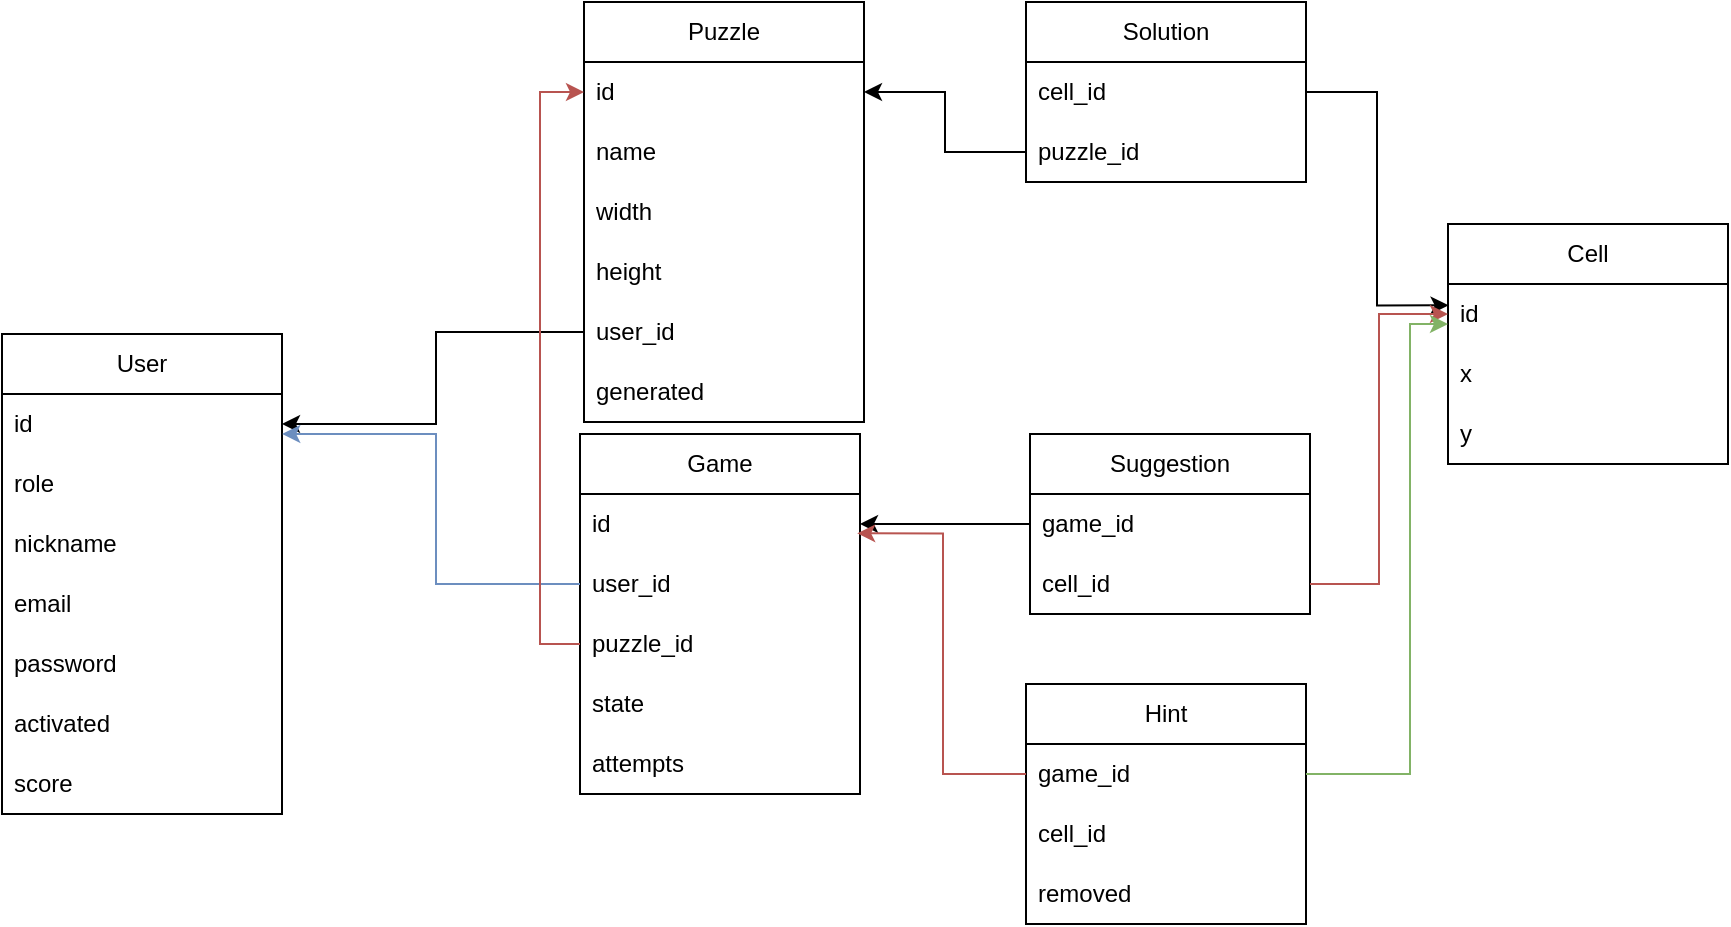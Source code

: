 <mxfile version="21.6.5" type="device">
  <diagram name="Сторінка-1" id="UnKw-SYpzg2Ep_hpgFcC">
    <mxGraphModel dx="1834" dy="884" grid="0" gridSize="10" guides="1" tooltips="1" connect="1" arrows="1" fold="1" page="0" pageScale="1" pageWidth="827" pageHeight="1169" math="0" shadow="0">
      <root>
        <mxCell id="0" />
        <mxCell id="1" parent="0" />
        <mxCell id="ckxCisbUkc0xYAPVUMdQ-1" value="User" style="swimlane;fontStyle=0;childLayout=stackLayout;horizontal=1;startSize=30;horizontalStack=0;resizeParent=1;resizeParentMax=0;resizeLast=0;collapsible=1;marginBottom=0;whiteSpace=wrap;html=1;" parent="1" vertex="1">
          <mxGeometry x="-134" y="416" width="140" height="240" as="geometry" />
        </mxCell>
        <mxCell id="ckxCisbUkc0xYAPVUMdQ-2" value="id" style="text;strokeColor=none;fillColor=none;align=left;verticalAlign=middle;spacingLeft=4;spacingRight=4;overflow=hidden;points=[[0,0.5],[1,0.5]];portConstraint=eastwest;rotatable=0;whiteSpace=wrap;html=1;" parent="ckxCisbUkc0xYAPVUMdQ-1" vertex="1">
          <mxGeometry y="30" width="140" height="30" as="geometry" />
        </mxCell>
        <mxCell id="ckxCisbUkc0xYAPVUMdQ-3" value="role" style="text;strokeColor=none;fillColor=none;align=left;verticalAlign=middle;spacingLeft=4;spacingRight=4;overflow=hidden;points=[[0,0.5],[1,0.5]];portConstraint=eastwest;rotatable=0;whiteSpace=wrap;html=1;" parent="ckxCisbUkc0xYAPVUMdQ-1" vertex="1">
          <mxGeometry y="60" width="140" height="30" as="geometry" />
        </mxCell>
        <mxCell id="ckxCisbUkc0xYAPVUMdQ-4" value="nickname" style="text;strokeColor=none;fillColor=none;align=left;verticalAlign=middle;spacingLeft=4;spacingRight=4;overflow=hidden;points=[[0,0.5],[1,0.5]];portConstraint=eastwest;rotatable=0;whiteSpace=wrap;html=1;" parent="ckxCisbUkc0xYAPVUMdQ-1" vertex="1">
          <mxGeometry y="90" width="140" height="30" as="geometry" />
        </mxCell>
        <mxCell id="ckxCisbUkc0xYAPVUMdQ-5" value="email" style="text;strokeColor=none;fillColor=none;align=left;verticalAlign=middle;spacingLeft=4;spacingRight=4;overflow=hidden;points=[[0,0.5],[1,0.5]];portConstraint=eastwest;rotatable=0;whiteSpace=wrap;html=1;" parent="ckxCisbUkc0xYAPVUMdQ-1" vertex="1">
          <mxGeometry y="120" width="140" height="30" as="geometry" />
        </mxCell>
        <mxCell id="ckxCisbUkc0xYAPVUMdQ-6" value="password" style="text;strokeColor=none;fillColor=none;align=left;verticalAlign=middle;spacingLeft=4;spacingRight=4;overflow=hidden;points=[[0,0.5],[1,0.5]];portConstraint=eastwest;rotatable=0;whiteSpace=wrap;html=1;" parent="ckxCisbUkc0xYAPVUMdQ-1" vertex="1">
          <mxGeometry y="150" width="140" height="30" as="geometry" />
        </mxCell>
        <mxCell id="ckxCisbUkc0xYAPVUMdQ-53" value="activated" style="text;strokeColor=none;fillColor=none;align=left;verticalAlign=middle;spacingLeft=4;spacingRight=4;overflow=hidden;points=[[0,0.5],[1,0.5]];portConstraint=eastwest;rotatable=0;whiteSpace=wrap;html=1;" parent="ckxCisbUkc0xYAPVUMdQ-1" vertex="1">
          <mxGeometry y="180" width="140" height="30" as="geometry" />
        </mxCell>
        <mxCell id="sy4MIVmnKU1zcI1sbL8u-4" value="score" style="text;strokeColor=none;fillColor=none;align=left;verticalAlign=middle;spacingLeft=4;spacingRight=4;overflow=hidden;points=[[0,0.5],[1,0.5]];portConstraint=eastwest;rotatable=0;whiteSpace=wrap;html=1;" parent="ckxCisbUkc0xYAPVUMdQ-1" vertex="1">
          <mxGeometry y="210" width="140" height="30" as="geometry" />
        </mxCell>
        <mxCell id="ckxCisbUkc0xYAPVUMdQ-12" value="Puzzle" style="swimlane;fontStyle=0;childLayout=stackLayout;horizontal=1;startSize=30;horizontalStack=0;resizeParent=1;resizeParentMax=0;resizeLast=0;collapsible=1;marginBottom=0;whiteSpace=wrap;html=1;" parent="1" vertex="1">
          <mxGeometry x="157" y="250" width="140" height="210" as="geometry" />
        </mxCell>
        <mxCell id="ckxCisbUkc0xYAPVUMdQ-13" value="id" style="text;strokeColor=none;fillColor=none;align=left;verticalAlign=middle;spacingLeft=4;spacingRight=4;overflow=hidden;points=[[0,0.5],[1,0.5]];portConstraint=eastwest;rotatable=0;whiteSpace=wrap;html=1;" parent="ckxCisbUkc0xYAPVUMdQ-12" vertex="1">
          <mxGeometry y="30" width="140" height="30" as="geometry" />
        </mxCell>
        <mxCell id="ckxCisbUkc0xYAPVUMdQ-14" value="name" style="text;strokeColor=none;fillColor=none;align=left;verticalAlign=middle;spacingLeft=4;spacingRight=4;overflow=hidden;points=[[0,0.5],[1,0.5]];portConstraint=eastwest;rotatable=0;whiteSpace=wrap;html=1;" parent="ckxCisbUkc0xYAPVUMdQ-12" vertex="1">
          <mxGeometry y="60" width="140" height="30" as="geometry" />
        </mxCell>
        <mxCell id="ckxCisbUkc0xYAPVUMdQ-15" value="width" style="text;strokeColor=none;fillColor=none;align=left;verticalAlign=middle;spacingLeft=4;spacingRight=4;overflow=hidden;points=[[0,0.5],[1,0.5]];portConstraint=eastwest;rotatable=0;whiteSpace=wrap;html=1;" parent="ckxCisbUkc0xYAPVUMdQ-12" vertex="1">
          <mxGeometry y="90" width="140" height="30" as="geometry" />
        </mxCell>
        <mxCell id="ckxCisbUkc0xYAPVUMdQ-16" value="height" style="text;strokeColor=none;fillColor=none;align=left;verticalAlign=middle;spacingLeft=4;spacingRight=4;overflow=hidden;points=[[0,0.5],[1,0.5]];portConstraint=eastwest;rotatable=0;whiteSpace=wrap;html=1;" parent="ckxCisbUkc0xYAPVUMdQ-12" vertex="1">
          <mxGeometry y="120" width="140" height="30" as="geometry" />
        </mxCell>
        <mxCell id="ckxCisbUkc0xYAPVUMdQ-17" value="user_id" style="text;strokeColor=none;fillColor=none;align=left;verticalAlign=middle;spacingLeft=4;spacingRight=4;overflow=hidden;points=[[0,0.5],[1,0.5]];portConstraint=eastwest;rotatable=0;whiteSpace=wrap;html=1;" parent="ckxCisbUkc0xYAPVUMdQ-12" vertex="1">
          <mxGeometry y="150" width="140" height="30" as="geometry" />
        </mxCell>
        <mxCell id="8Fg0UiS6qTTGBU0gXqWG-1" value="generated" style="text;strokeColor=none;fillColor=none;align=left;verticalAlign=middle;spacingLeft=4;spacingRight=4;overflow=hidden;points=[[0,0.5],[1,0.5]];portConstraint=eastwest;rotatable=0;whiteSpace=wrap;html=1;" vertex="1" parent="ckxCisbUkc0xYAPVUMdQ-12">
          <mxGeometry y="180" width="140" height="30" as="geometry" />
        </mxCell>
        <mxCell id="ckxCisbUkc0xYAPVUMdQ-18" style="edgeStyle=orthogonalEdgeStyle;rounded=0;orthogonalLoop=1;jettySize=auto;html=1;exitX=0;exitY=0.5;exitDx=0;exitDy=0;entryX=1;entryY=0.5;entryDx=0;entryDy=0;startArrow=none;startFill=0;" parent="1" source="ckxCisbUkc0xYAPVUMdQ-17" target="ckxCisbUkc0xYAPVUMdQ-2" edge="1">
          <mxGeometry relative="1" as="geometry">
            <Array as="points">
              <mxPoint x="83" y="415" />
              <mxPoint x="83" y="461" />
            </Array>
          </mxGeometry>
        </mxCell>
        <mxCell id="ckxCisbUkc0xYAPVUMdQ-19" value="Solution" style="swimlane;fontStyle=0;childLayout=stackLayout;horizontal=1;startSize=30;horizontalStack=0;resizeParent=1;resizeParentMax=0;resizeLast=0;collapsible=1;marginBottom=0;whiteSpace=wrap;html=1;" parent="1" vertex="1">
          <mxGeometry x="378" y="250" width="140" height="90" as="geometry" />
        </mxCell>
        <mxCell id="ckxCisbUkc0xYAPVUMdQ-20" value="cell_id" style="text;strokeColor=none;fillColor=none;align=left;verticalAlign=middle;spacingLeft=4;spacingRight=4;overflow=hidden;points=[[0,0.5],[1,0.5]];portConstraint=eastwest;rotatable=0;whiteSpace=wrap;html=1;" parent="ckxCisbUkc0xYAPVUMdQ-19" vertex="1">
          <mxGeometry y="30" width="140" height="30" as="geometry" />
        </mxCell>
        <mxCell id="ckxCisbUkc0xYAPVUMdQ-21" value="puzzle_id" style="text;strokeColor=none;fillColor=none;align=left;verticalAlign=middle;spacingLeft=4;spacingRight=4;overflow=hidden;points=[[0,0.5],[1,0.5]];portConstraint=eastwest;rotatable=0;whiteSpace=wrap;html=1;" parent="ckxCisbUkc0xYAPVUMdQ-19" vertex="1">
          <mxGeometry y="60" width="140" height="30" as="geometry" />
        </mxCell>
        <mxCell id="ckxCisbUkc0xYAPVUMdQ-23" value="Game" style="swimlane;fontStyle=0;childLayout=stackLayout;horizontal=1;startSize=30;horizontalStack=0;resizeParent=1;resizeParentMax=0;resizeLast=0;collapsible=1;marginBottom=0;whiteSpace=wrap;html=1;" parent="1" vertex="1">
          <mxGeometry x="155" y="466" width="140" height="180" as="geometry" />
        </mxCell>
        <mxCell id="ckxCisbUkc0xYAPVUMdQ-36" value="id" style="text;strokeColor=none;fillColor=none;align=left;verticalAlign=middle;spacingLeft=4;spacingRight=4;overflow=hidden;points=[[0,0.5],[1,0.5]];portConstraint=eastwest;rotatable=0;whiteSpace=wrap;html=1;" parent="ckxCisbUkc0xYAPVUMdQ-23" vertex="1">
          <mxGeometry y="30" width="140" height="30" as="geometry" />
        </mxCell>
        <mxCell id="ckxCisbUkc0xYAPVUMdQ-24" value="user_id" style="text;strokeColor=none;fillColor=none;align=left;verticalAlign=middle;spacingLeft=4;spacingRight=4;overflow=hidden;points=[[0,0.5],[1,0.5]];portConstraint=eastwest;rotatable=0;whiteSpace=wrap;html=1;" parent="ckxCisbUkc0xYAPVUMdQ-23" vertex="1">
          <mxGeometry y="60" width="140" height="30" as="geometry" />
        </mxCell>
        <mxCell id="ckxCisbUkc0xYAPVUMdQ-25" value="puzzle_id" style="text;strokeColor=none;fillColor=none;align=left;verticalAlign=middle;spacingLeft=4;spacingRight=4;overflow=hidden;points=[[0,0.5],[1,0.5]];portConstraint=eastwest;rotatable=0;whiteSpace=wrap;html=1;" parent="ckxCisbUkc0xYAPVUMdQ-23" vertex="1">
          <mxGeometry y="90" width="140" height="30" as="geometry" />
        </mxCell>
        <mxCell id="ckxCisbUkc0xYAPVUMdQ-37" value="state" style="text;strokeColor=none;fillColor=none;align=left;verticalAlign=middle;spacingLeft=4;spacingRight=4;overflow=hidden;points=[[0,0.5],[1,0.5]];portConstraint=eastwest;rotatable=0;whiteSpace=wrap;html=1;" parent="ckxCisbUkc0xYAPVUMdQ-23" vertex="1">
          <mxGeometry y="120" width="140" height="30" as="geometry" />
        </mxCell>
        <mxCell id="ckxCisbUkc0xYAPVUMdQ-26" value="attempts" style="text;strokeColor=none;fillColor=none;align=left;verticalAlign=middle;spacingLeft=4;spacingRight=4;overflow=hidden;points=[[0,0.5],[1,0.5]];portConstraint=eastwest;rotatable=0;whiteSpace=wrap;html=1;" parent="ckxCisbUkc0xYAPVUMdQ-23" vertex="1">
          <mxGeometry y="150" width="140" height="30" as="geometry" />
        </mxCell>
        <mxCell id="ckxCisbUkc0xYAPVUMdQ-31" value="Suggestion" style="swimlane;fontStyle=0;childLayout=stackLayout;horizontal=1;startSize=30;horizontalStack=0;resizeParent=1;resizeParentMax=0;resizeLast=0;collapsible=1;marginBottom=0;whiteSpace=wrap;html=1;" parent="1" vertex="1">
          <mxGeometry x="380" y="466" width="140" height="90" as="geometry" />
        </mxCell>
        <mxCell id="ckxCisbUkc0xYAPVUMdQ-32" value="game_id" style="text;strokeColor=none;fillColor=none;align=left;verticalAlign=middle;spacingLeft=4;spacingRight=4;overflow=hidden;points=[[0,0.5],[1,0.5]];portConstraint=eastwest;rotatable=0;whiteSpace=wrap;html=1;" parent="ckxCisbUkc0xYAPVUMdQ-31" vertex="1">
          <mxGeometry y="30" width="140" height="30" as="geometry" />
        </mxCell>
        <mxCell id="ckxCisbUkc0xYAPVUMdQ-35" value="cell_id" style="text;strokeColor=none;fillColor=none;align=left;verticalAlign=middle;spacingLeft=4;spacingRight=4;overflow=hidden;points=[[0,0.5],[1,0.5]];portConstraint=eastwest;rotatable=0;whiteSpace=wrap;html=1;" parent="ckxCisbUkc0xYAPVUMdQ-31" vertex="1">
          <mxGeometry y="60" width="140" height="30" as="geometry" />
        </mxCell>
        <mxCell id="ckxCisbUkc0xYAPVUMdQ-39" value="Cell" style="swimlane;fontStyle=0;childLayout=stackLayout;horizontal=1;startSize=30;horizontalStack=0;resizeParent=1;resizeParentMax=0;resizeLast=0;collapsible=1;marginBottom=0;whiteSpace=wrap;html=1;" parent="1" vertex="1">
          <mxGeometry x="589" y="361" width="140" height="120" as="geometry" />
        </mxCell>
        <mxCell id="ckxCisbUkc0xYAPVUMdQ-40" value="id" style="text;strokeColor=none;fillColor=none;align=left;verticalAlign=middle;spacingLeft=4;spacingRight=4;overflow=hidden;points=[[0,0.5],[1,0.5]];portConstraint=eastwest;rotatable=0;whiteSpace=wrap;html=1;" parent="ckxCisbUkc0xYAPVUMdQ-39" vertex="1">
          <mxGeometry y="30" width="140" height="30" as="geometry" />
        </mxCell>
        <mxCell id="ckxCisbUkc0xYAPVUMdQ-41" value="x" style="text;strokeColor=none;fillColor=none;align=left;verticalAlign=middle;spacingLeft=4;spacingRight=4;overflow=hidden;points=[[0,0.5],[1,0.5]];portConstraint=eastwest;rotatable=0;whiteSpace=wrap;html=1;" parent="ckxCisbUkc0xYAPVUMdQ-39" vertex="1">
          <mxGeometry y="60" width="140" height="30" as="geometry" />
        </mxCell>
        <mxCell id="ckxCisbUkc0xYAPVUMdQ-42" value="y" style="text;strokeColor=none;fillColor=none;align=left;verticalAlign=middle;spacingLeft=4;spacingRight=4;overflow=hidden;points=[[0,0.5],[1,0.5]];portConstraint=eastwest;rotatable=0;whiteSpace=wrap;html=1;" parent="ckxCisbUkc0xYAPVUMdQ-39" vertex="1">
          <mxGeometry y="90" width="140" height="30" as="geometry" />
        </mxCell>
        <mxCell id="ckxCisbUkc0xYAPVUMdQ-43" style="edgeStyle=orthogonalEdgeStyle;rounded=0;orthogonalLoop=1;jettySize=auto;html=1;exitX=0;exitY=0.5;exitDx=0;exitDy=0;entryX=1;entryY=0.5;entryDx=0;entryDy=0;startArrow=none;startFill=0;" parent="1" source="ckxCisbUkc0xYAPVUMdQ-21" target="ckxCisbUkc0xYAPVUMdQ-13" edge="1">
          <mxGeometry relative="1" as="geometry" />
        </mxCell>
        <mxCell id="ckxCisbUkc0xYAPVUMdQ-44" style="edgeStyle=orthogonalEdgeStyle;rounded=0;orthogonalLoop=1;jettySize=auto;html=1;exitX=1;exitY=0.5;exitDx=0;exitDy=0;entryX=0.002;entryY=0.356;entryDx=0;entryDy=0;startArrow=none;startFill=0;entryPerimeter=0;" parent="1" source="ckxCisbUkc0xYAPVUMdQ-20" target="ckxCisbUkc0xYAPVUMdQ-40" edge="1">
          <mxGeometry relative="1" as="geometry" />
        </mxCell>
        <mxCell id="ckxCisbUkc0xYAPVUMdQ-46" style="edgeStyle=orthogonalEdgeStyle;rounded=0;orthogonalLoop=1;jettySize=auto;html=1;exitX=0;exitY=0.5;exitDx=0;exitDy=0;entryX=1.001;entryY=0.693;entryDx=0;entryDy=0;startArrow=none;startFill=0;fillColor=#dae8fc;strokeColor=#6c8ebf;entryPerimeter=0;" parent="1" source="ckxCisbUkc0xYAPVUMdQ-24" target="ckxCisbUkc0xYAPVUMdQ-2" edge="1">
          <mxGeometry relative="1" as="geometry">
            <Array as="points">
              <mxPoint x="83" y="541" />
              <mxPoint x="83" y="466" />
              <mxPoint x="6" y="466" />
            </Array>
          </mxGeometry>
        </mxCell>
        <mxCell id="ckxCisbUkc0xYAPVUMdQ-47" style="edgeStyle=orthogonalEdgeStyle;rounded=0;orthogonalLoop=1;jettySize=auto;html=1;exitX=0;exitY=0.5;exitDx=0;exitDy=0;fillColor=#f8cecc;strokeColor=#b85450;startArrow=none;startFill=0;" parent="1" source="ckxCisbUkc0xYAPVUMdQ-25" target="ckxCisbUkc0xYAPVUMdQ-13" edge="1">
          <mxGeometry relative="1" as="geometry">
            <Array as="points">
              <mxPoint x="135" y="571" />
              <mxPoint x="135" y="295" />
            </Array>
          </mxGeometry>
        </mxCell>
        <mxCell id="ckxCisbUkc0xYAPVUMdQ-49" style="edgeStyle=orthogonalEdgeStyle;rounded=0;orthogonalLoop=1;jettySize=auto;html=1;exitX=0;exitY=0.5;exitDx=0;exitDy=0;entryX=1;entryY=0.5;entryDx=0;entryDy=0;startArrow=none;startFill=0;" parent="1" source="ckxCisbUkc0xYAPVUMdQ-32" target="ckxCisbUkc0xYAPVUMdQ-36" edge="1">
          <mxGeometry relative="1" as="geometry" />
        </mxCell>
        <mxCell id="ckxCisbUkc0xYAPVUMdQ-52" style="edgeStyle=orthogonalEdgeStyle;rounded=0;orthogonalLoop=1;jettySize=auto;html=1;exitX=1;exitY=0.5;exitDx=0;exitDy=0;entryX=0;entryY=0.5;entryDx=0;entryDy=0;startArrow=none;startFill=0;fillColor=#f8cecc;strokeColor=#b85450;" parent="1" source="ckxCisbUkc0xYAPVUMdQ-35" target="ckxCisbUkc0xYAPVUMdQ-40" edge="1">
          <mxGeometry relative="1" as="geometry" />
        </mxCell>
        <mxCell id="iKCIT-MbUAgKk_6nEOFw-1" value="Hint" style="swimlane;fontStyle=0;childLayout=stackLayout;horizontal=1;startSize=30;horizontalStack=0;resizeParent=1;resizeParentMax=0;resizeLast=0;collapsible=1;marginBottom=0;whiteSpace=wrap;html=1;" parent="1" vertex="1">
          <mxGeometry x="378" y="591" width="140" height="120" as="geometry" />
        </mxCell>
        <mxCell id="iKCIT-MbUAgKk_6nEOFw-2" value="game_id" style="text;strokeColor=none;fillColor=none;align=left;verticalAlign=middle;spacingLeft=4;spacingRight=4;overflow=hidden;points=[[0,0.5],[1,0.5]];portConstraint=eastwest;rotatable=0;whiteSpace=wrap;html=1;" parent="iKCIT-MbUAgKk_6nEOFw-1" vertex="1">
          <mxGeometry y="30" width="140" height="30" as="geometry" />
        </mxCell>
        <mxCell id="iKCIT-MbUAgKk_6nEOFw-3" value="cell_id" style="text;strokeColor=none;fillColor=none;align=left;verticalAlign=middle;spacingLeft=4;spacingRight=4;overflow=hidden;points=[[0,0.5],[1,0.5]];portConstraint=eastwest;rotatable=0;whiteSpace=wrap;html=1;" parent="iKCIT-MbUAgKk_6nEOFw-1" vertex="1">
          <mxGeometry y="60" width="140" height="30" as="geometry" />
        </mxCell>
        <mxCell id="JgXaRo-hZnqznYmgLu6l-1" value="removed" style="text;strokeColor=none;fillColor=none;align=left;verticalAlign=middle;spacingLeft=4;spacingRight=4;overflow=hidden;points=[[0,0.5],[1,0.5]];portConstraint=eastwest;rotatable=0;whiteSpace=wrap;html=1;" parent="iKCIT-MbUAgKk_6nEOFw-1" vertex="1">
          <mxGeometry y="90" width="140" height="30" as="geometry" />
        </mxCell>
        <mxCell id="iKCIT-MbUAgKk_6nEOFw-5" style="edgeStyle=orthogonalEdgeStyle;rounded=0;orthogonalLoop=1;jettySize=auto;html=1;exitX=0;exitY=0.5;exitDx=0;exitDy=0;entryX=0.99;entryY=0.656;entryDx=0;entryDy=0;fillColor=#f8cecc;strokeColor=#b85450;entryPerimeter=0;" parent="1" source="iKCIT-MbUAgKk_6nEOFw-2" target="ckxCisbUkc0xYAPVUMdQ-36" edge="1">
          <mxGeometry relative="1" as="geometry" />
        </mxCell>
        <mxCell id="iKCIT-MbUAgKk_6nEOFw-7" style="edgeStyle=orthogonalEdgeStyle;rounded=0;orthogonalLoop=1;jettySize=auto;html=1;exitX=1;exitY=0.5;exitDx=0;exitDy=0;fillColor=#d5e8d4;strokeColor=#82b366;" parent="1" source="iKCIT-MbUAgKk_6nEOFw-2" target="ckxCisbUkc0xYAPVUMdQ-40" edge="1">
          <mxGeometry relative="1" as="geometry">
            <Array as="points">
              <mxPoint x="570" y="636" />
              <mxPoint x="570" y="411" />
            </Array>
          </mxGeometry>
        </mxCell>
      </root>
    </mxGraphModel>
  </diagram>
</mxfile>
